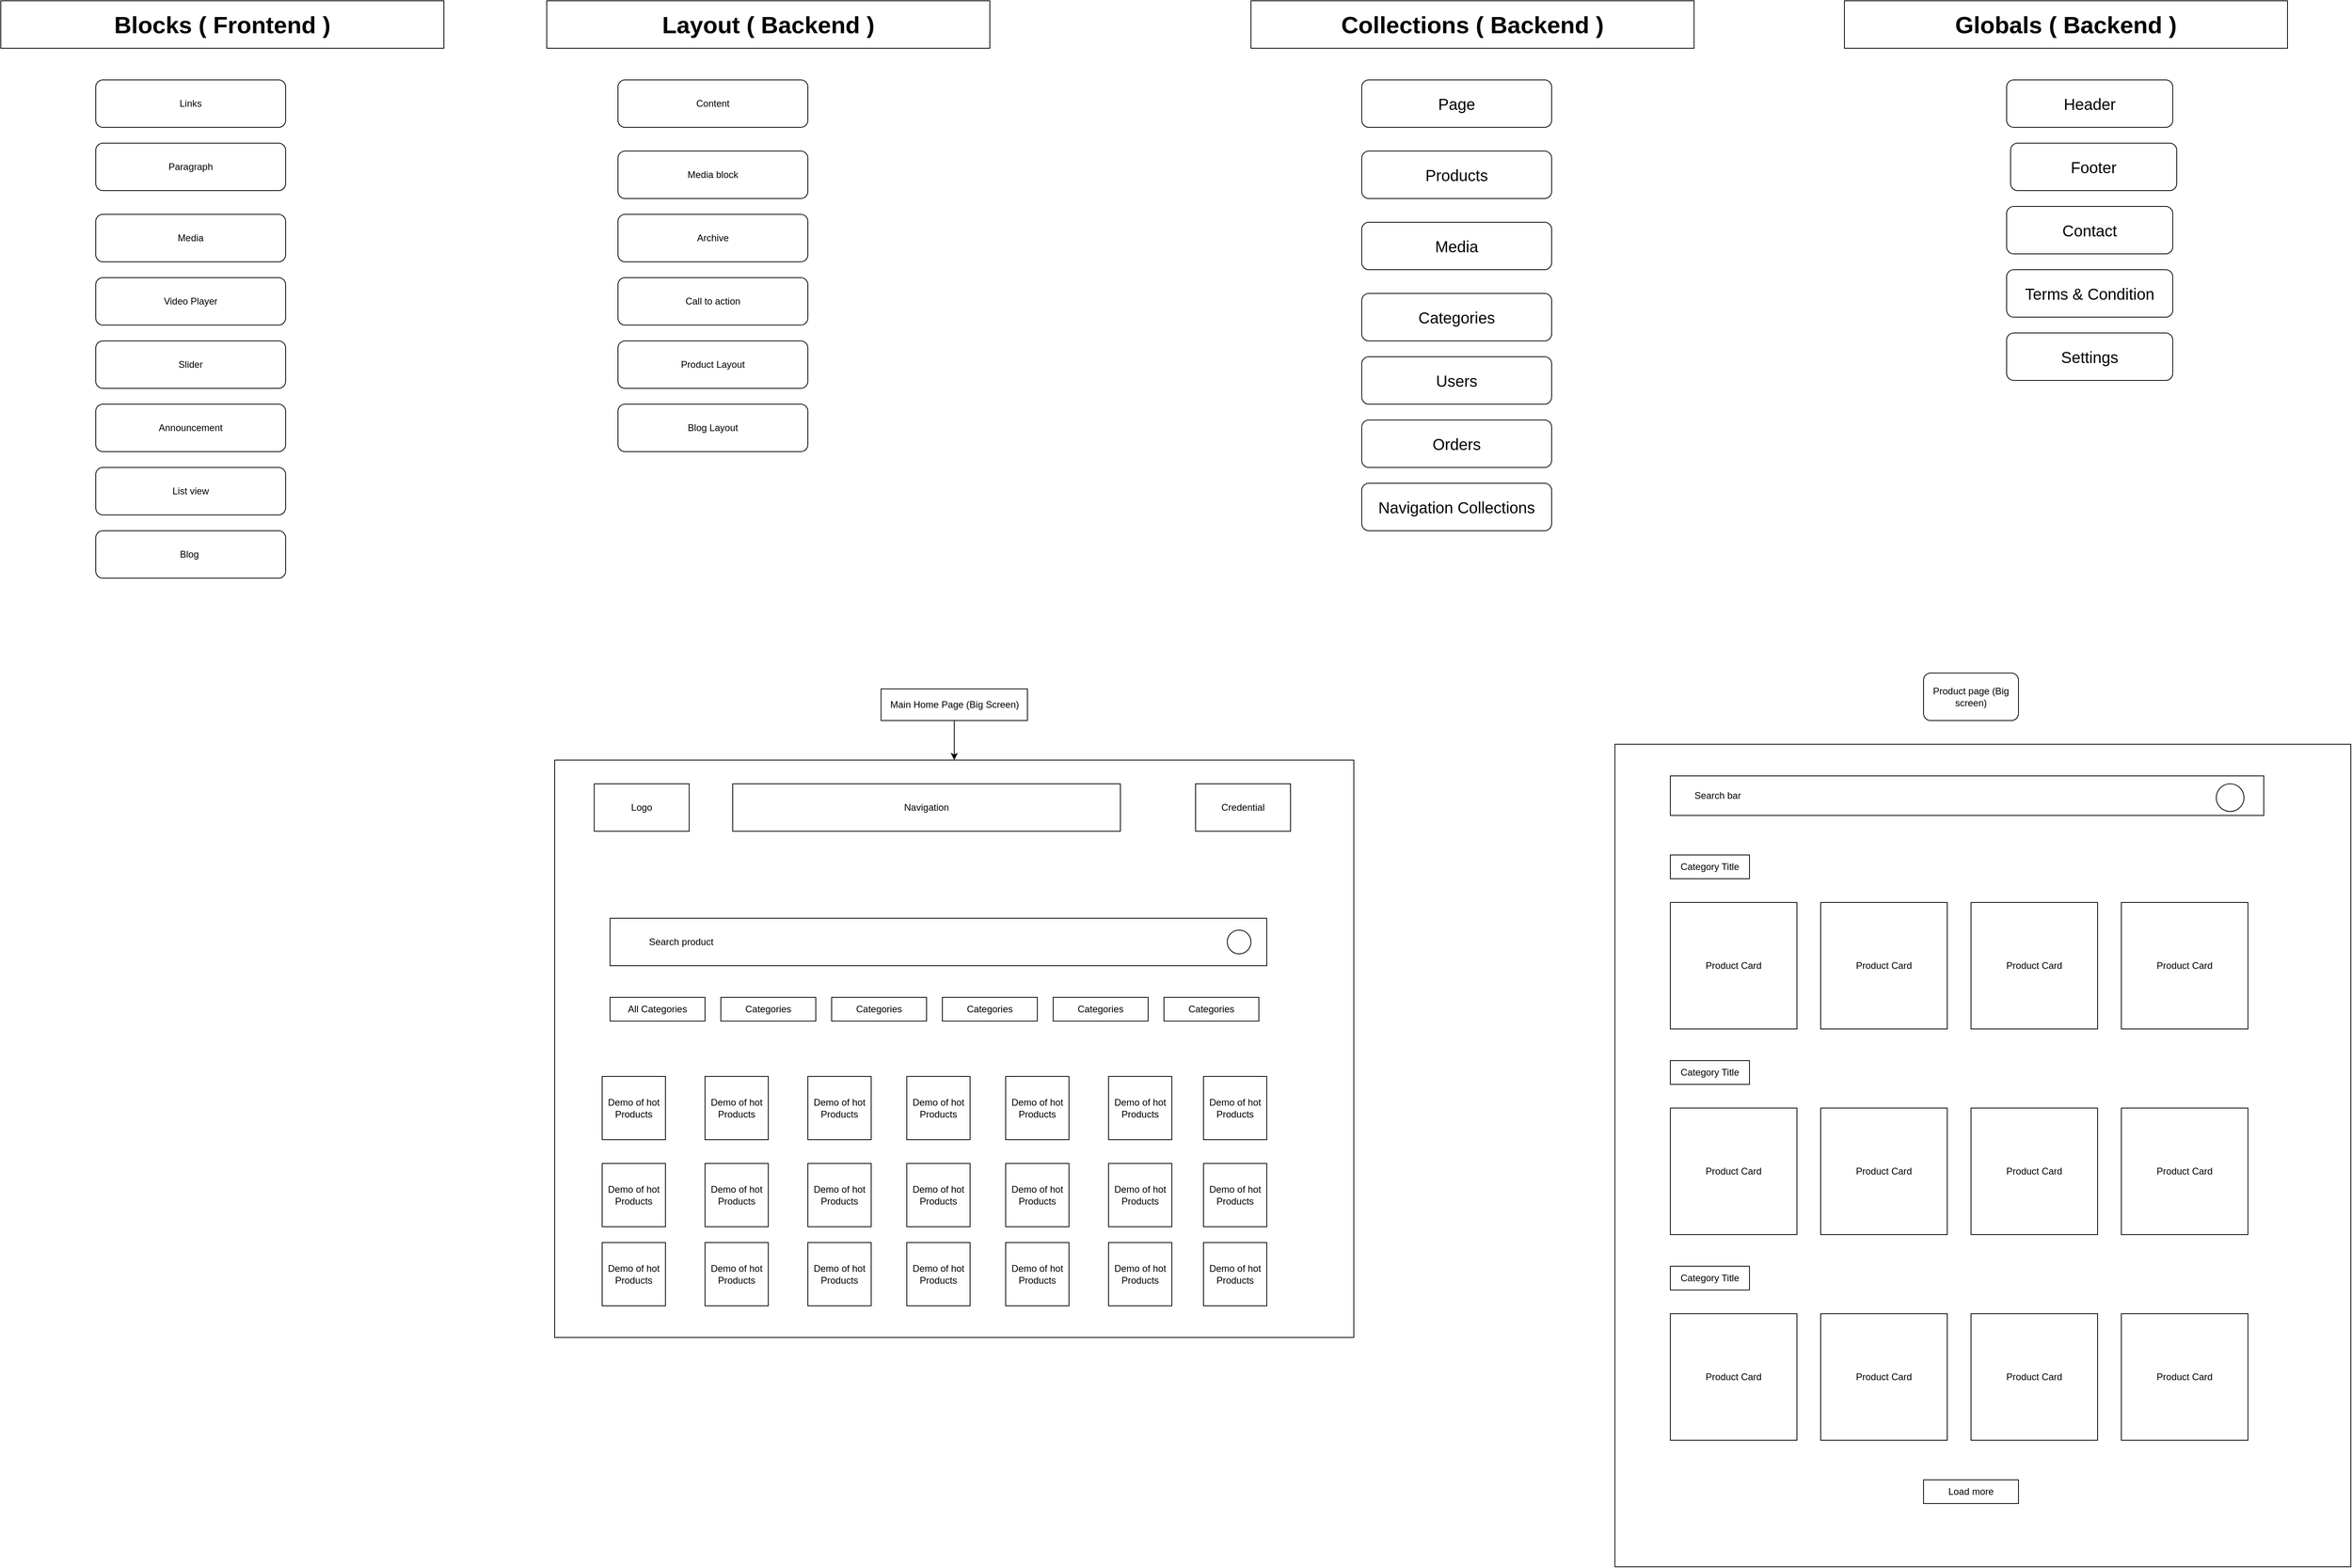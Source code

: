 <mxfile version="24.6.4" type="device">
  <diagram name="Page-1" id="yAi_676M_7uzzy1w7SRT">
    <mxGraphModel dx="4049" dy="801" grid="1" gridSize="10" guides="1" tooltips="1" connect="1" arrows="1" fold="1" page="1" pageScale="1" pageWidth="850" pageHeight="1100" math="0" shadow="0">
      <root>
        <mxCell id="0" />
        <mxCell id="1" parent="0" />
        <mxCell id="gn4Y90NcxJWyfD9i8AOl-1" value="&lt;font style=&quot;font-size: 30px;&quot;&gt;&lt;b&gt;Globals ( Backend )&lt;/b&gt;&lt;/font&gt;" style="rounded=0;whiteSpace=wrap;html=1;" parent="1" vertex="1">
          <mxGeometry x="10" y="20" width="560" height="60" as="geometry" />
        </mxCell>
        <mxCell id="gn4Y90NcxJWyfD9i8AOl-2" value="&lt;font style=&quot;font-size: 20px;&quot;&gt;Header&lt;/font&gt;" style="rounded=1;whiteSpace=wrap;html=1;" parent="1" vertex="1">
          <mxGeometry x="215" y="120" width="210" height="60" as="geometry" />
        </mxCell>
        <mxCell id="gn4Y90NcxJWyfD9i8AOl-3" value="&lt;font style=&quot;font-size: 20px;&quot;&gt;Footer&lt;/font&gt;" style="rounded=1;whiteSpace=wrap;html=1;" parent="1" vertex="1">
          <mxGeometry x="220" y="200" width="210" height="60" as="geometry" />
        </mxCell>
        <mxCell id="gn4Y90NcxJWyfD9i8AOl-4" value="&lt;font style=&quot;font-size: 20px;&quot;&gt;Contact&lt;/font&gt;" style="rounded=1;whiteSpace=wrap;html=1;" parent="1" vertex="1">
          <mxGeometry x="215" y="280" width="210" height="60" as="geometry" />
        </mxCell>
        <mxCell id="gn4Y90NcxJWyfD9i8AOl-5" value="&lt;font style=&quot;font-size: 20px;&quot;&gt;Terms &amp;amp; Condition&lt;/font&gt;" style="rounded=1;whiteSpace=wrap;html=1;" parent="1" vertex="1">
          <mxGeometry x="215" y="360" width="210" height="60" as="geometry" />
        </mxCell>
        <mxCell id="gn4Y90NcxJWyfD9i8AOl-6" value="&lt;font style=&quot;font-size: 20px;&quot;&gt;Settings&lt;/font&gt;" style="rounded=1;whiteSpace=wrap;html=1;" parent="1" vertex="1">
          <mxGeometry x="215" y="440" width="210" height="60" as="geometry" />
        </mxCell>
        <mxCell id="waNOCx46b2gV3BR8R50c-1" value="&lt;font style=&quot;font-size: 30px;&quot;&gt;&lt;b&gt;Collections ( Backend )&lt;/b&gt;&lt;/font&gt;" style="rounded=0;whiteSpace=wrap;html=1;" vertex="1" parent="1">
          <mxGeometry x="-740" y="20" width="560" height="60" as="geometry" />
        </mxCell>
        <mxCell id="waNOCx46b2gV3BR8R50c-3" value="&lt;font style=&quot;font-size: 20px;&quot;&gt;Page&lt;/font&gt;" style="rounded=1;whiteSpace=wrap;html=1;" vertex="1" parent="1">
          <mxGeometry x="-600" y="120" width="240" height="60" as="geometry" />
        </mxCell>
        <mxCell id="waNOCx46b2gV3BR8R50c-4" value="&lt;font style=&quot;font-size: 20px;&quot;&gt;Products&lt;/font&gt;" style="rounded=1;whiteSpace=wrap;html=1;" vertex="1" parent="1">
          <mxGeometry x="-600" y="210" width="240" height="60" as="geometry" />
        </mxCell>
        <mxCell id="waNOCx46b2gV3BR8R50c-5" value="&lt;font style=&quot;font-size: 20px;&quot;&gt;Media&lt;/font&gt;" style="rounded=1;whiteSpace=wrap;html=1;" vertex="1" parent="1">
          <mxGeometry x="-600" y="300" width="240" height="60" as="geometry" />
        </mxCell>
        <mxCell id="waNOCx46b2gV3BR8R50c-6" value="&lt;font style=&quot;font-size: 20px;&quot;&gt;Categories&lt;/font&gt;" style="rounded=1;whiteSpace=wrap;html=1;" vertex="1" parent="1">
          <mxGeometry x="-600" y="390" width="240" height="60" as="geometry" />
        </mxCell>
        <mxCell id="waNOCx46b2gV3BR8R50c-7" value="&lt;font style=&quot;font-size: 20px;&quot;&gt;Users&lt;/font&gt;" style="rounded=1;whiteSpace=wrap;html=1;" vertex="1" parent="1">
          <mxGeometry x="-600" y="470" width="240" height="60" as="geometry" />
        </mxCell>
        <mxCell id="waNOCx46b2gV3BR8R50c-8" value="&lt;font style=&quot;font-size: 20px;&quot;&gt;Navigation Collections&lt;/font&gt;" style="rounded=1;whiteSpace=wrap;html=1;" vertex="1" parent="1">
          <mxGeometry x="-600" y="630" width="240" height="60" as="geometry" />
        </mxCell>
        <mxCell id="waNOCx46b2gV3BR8R50c-11" value="&lt;font style=&quot;font-size: 20px;&quot;&gt;Orders&lt;/font&gt;" style="rounded=1;whiteSpace=wrap;html=1;" vertex="1" parent="1">
          <mxGeometry x="-600" y="550" width="240" height="60" as="geometry" />
        </mxCell>
        <mxCell id="waNOCx46b2gV3BR8R50c-13" value="&lt;span style=&quot;font-size: 30px;&quot;&gt;&lt;b&gt;Layout ( Backend )&lt;/b&gt;&lt;/span&gt;" style="rounded=0;whiteSpace=wrap;html=1;" vertex="1" parent="1">
          <mxGeometry x="-1630" y="20" width="560" height="60" as="geometry" />
        </mxCell>
        <mxCell id="waNOCx46b2gV3BR8R50c-15" value="Content" style="rounded=1;whiteSpace=wrap;html=1;" vertex="1" parent="1">
          <mxGeometry x="-1540" y="120" width="240" height="60" as="geometry" />
        </mxCell>
        <mxCell id="waNOCx46b2gV3BR8R50c-16" value="Media block" style="rounded=1;whiteSpace=wrap;html=1;" vertex="1" parent="1">
          <mxGeometry x="-1540" y="210" width="240" height="60" as="geometry" />
        </mxCell>
        <mxCell id="waNOCx46b2gV3BR8R50c-17" value="Archive" style="rounded=1;whiteSpace=wrap;html=1;" vertex="1" parent="1">
          <mxGeometry x="-1540" y="290" width="240" height="60" as="geometry" />
        </mxCell>
        <mxCell id="waNOCx46b2gV3BR8R50c-18" value="Call to action" style="rounded=1;whiteSpace=wrap;html=1;" vertex="1" parent="1">
          <mxGeometry x="-1540" y="370" width="240" height="60" as="geometry" />
        </mxCell>
        <mxCell id="waNOCx46b2gV3BR8R50c-19" value="Product Layout" style="rounded=1;whiteSpace=wrap;html=1;" vertex="1" parent="1">
          <mxGeometry x="-1540" y="450" width="240" height="60" as="geometry" />
        </mxCell>
        <mxCell id="waNOCx46b2gV3BR8R50c-20" value="&lt;b style=&quot;font-size: 30px;&quot;&gt;Blocks ( F&lt;/b&gt;&lt;span style=&quot;font-size: 30px;&quot;&gt;&lt;b&gt;rontend&amp;nbsp;&lt;/b&gt;&lt;/span&gt;&lt;b style=&quot;font-size: 30px;&quot;&gt;)&lt;/b&gt;" style="rounded=0;whiteSpace=wrap;html=1;" vertex="1" parent="1">
          <mxGeometry x="-2320" y="20" width="560" height="60" as="geometry" />
        </mxCell>
        <mxCell id="waNOCx46b2gV3BR8R50c-21" value="Links" style="rounded=1;whiteSpace=wrap;html=1;" vertex="1" parent="1">
          <mxGeometry x="-2200" y="120" width="240" height="60" as="geometry" />
        </mxCell>
        <mxCell id="waNOCx46b2gV3BR8R50c-22" value="Paragraph" style="rounded=1;whiteSpace=wrap;html=1;" vertex="1" parent="1">
          <mxGeometry x="-2200" y="200" width="240" height="60" as="geometry" />
        </mxCell>
        <mxCell id="waNOCx46b2gV3BR8R50c-23" value="Media" style="rounded=1;whiteSpace=wrap;html=1;" vertex="1" parent="1">
          <mxGeometry x="-2200" y="290" width="240" height="60" as="geometry" />
        </mxCell>
        <mxCell id="waNOCx46b2gV3BR8R50c-24" value="Video Player" style="rounded=1;whiteSpace=wrap;html=1;" vertex="1" parent="1">
          <mxGeometry x="-2200" y="370" width="240" height="60" as="geometry" />
        </mxCell>
        <mxCell id="waNOCx46b2gV3BR8R50c-25" value="Slider" style="rounded=1;whiteSpace=wrap;html=1;" vertex="1" parent="1">
          <mxGeometry x="-2200" y="450" width="240" height="60" as="geometry" />
        </mxCell>
        <mxCell id="waNOCx46b2gV3BR8R50c-26" value="Announcement" style="rounded=1;whiteSpace=wrap;html=1;" vertex="1" parent="1">
          <mxGeometry x="-2200" y="530" width="240" height="60" as="geometry" />
        </mxCell>
        <mxCell id="waNOCx46b2gV3BR8R50c-27" value="List view" style="rounded=1;whiteSpace=wrap;html=1;" vertex="1" parent="1">
          <mxGeometry x="-2200" y="610" width="240" height="60" as="geometry" />
        </mxCell>
        <mxCell id="waNOCx46b2gV3BR8R50c-28" value="Blog&amp;nbsp;" style="rounded=1;whiteSpace=wrap;html=1;" vertex="1" parent="1">
          <mxGeometry x="-2200" y="690" width="240" height="60" as="geometry" />
        </mxCell>
        <mxCell id="waNOCx46b2gV3BR8R50c-29" value="Blog Layout" style="rounded=1;whiteSpace=wrap;html=1;" vertex="1" parent="1">
          <mxGeometry x="-1540" y="530" width="240" height="60" as="geometry" />
        </mxCell>
        <mxCell id="waNOCx46b2gV3BR8R50c-30" value="" style="rounded=0;whiteSpace=wrap;html=1;" vertex="1" parent="1">
          <mxGeometry x="-1620" y="980" width="1010" height="730" as="geometry" />
        </mxCell>
        <mxCell id="waNOCx46b2gV3BR8R50c-31" value="Logo" style="rounded=0;whiteSpace=wrap;html=1;" vertex="1" parent="1">
          <mxGeometry x="-1570" y="1010" width="120" height="60" as="geometry" />
        </mxCell>
        <mxCell id="waNOCx46b2gV3BR8R50c-32" value="Navigation" style="rounded=0;whiteSpace=wrap;html=1;" vertex="1" parent="1">
          <mxGeometry x="-1395" y="1010" width="490" height="60" as="geometry" />
        </mxCell>
        <mxCell id="waNOCx46b2gV3BR8R50c-33" value="Credential" style="rounded=0;whiteSpace=wrap;html=1;" vertex="1" parent="1">
          <mxGeometry x="-810" y="1010" width="120" height="60" as="geometry" />
        </mxCell>
        <mxCell id="waNOCx46b2gV3BR8R50c-48" value="" style="rounded=0;whiteSpace=wrap;html=1;" vertex="1" parent="1">
          <mxGeometry x="-1550" y="1180" width="830" height="60" as="geometry" />
        </mxCell>
        <mxCell id="waNOCx46b2gV3BR8R50c-49" value="All Categories" style="rounded=0;whiteSpace=wrap;html=1;" vertex="1" parent="1">
          <mxGeometry x="-1550" y="1280" width="120" height="30" as="geometry" />
        </mxCell>
        <mxCell id="waNOCx46b2gV3BR8R50c-50" value="Categories" style="rounded=0;whiteSpace=wrap;html=1;" vertex="1" parent="1">
          <mxGeometry x="-1410" y="1280" width="120" height="30" as="geometry" />
        </mxCell>
        <mxCell id="waNOCx46b2gV3BR8R50c-53" value="Categories" style="rounded=0;whiteSpace=wrap;html=1;" vertex="1" parent="1">
          <mxGeometry x="-1270" y="1280" width="120" height="30" as="geometry" />
        </mxCell>
        <mxCell id="waNOCx46b2gV3BR8R50c-55" value="Categories" style="rounded=0;whiteSpace=wrap;html=1;" vertex="1" parent="1">
          <mxGeometry x="-1130" y="1280" width="120" height="30" as="geometry" />
        </mxCell>
        <mxCell id="waNOCx46b2gV3BR8R50c-56" value="Categories" style="rounded=0;whiteSpace=wrap;html=1;" vertex="1" parent="1">
          <mxGeometry x="-990" y="1280" width="120" height="30" as="geometry" />
        </mxCell>
        <mxCell id="waNOCx46b2gV3BR8R50c-57" value="Categories" style="rounded=0;whiteSpace=wrap;html=1;" vertex="1" parent="1">
          <mxGeometry x="-850" y="1280" width="120" height="30" as="geometry" />
        </mxCell>
        <mxCell id="waNOCx46b2gV3BR8R50c-58" value="Search product" style="text;html=1;align=center;verticalAlign=middle;whiteSpace=wrap;rounded=0;" vertex="1" parent="1">
          <mxGeometry x="-1530" y="1195" width="140" height="30" as="geometry" />
        </mxCell>
        <mxCell id="waNOCx46b2gV3BR8R50c-59" value="" style="ellipse;whiteSpace=wrap;html=1;aspect=fixed;" vertex="1" parent="1">
          <mxGeometry x="-770" y="1195" width="30" height="30" as="geometry" />
        </mxCell>
        <mxCell id="waNOCx46b2gV3BR8R50c-63" value="Demo of hot Products&lt;span style=&quot;color: rgba(0, 0, 0, 0); font-family: monospace; font-size: 0px; text-align: start; text-wrap: nowrap;&quot;&gt;%3CmxGraphModel%3E%3Croot%3E%3CmxCell%20id%3D%220%22%2F%3E%3CmxCell%20id%3D%221%22%20parent%3D%220%22%2F%3E%3CmxCell%20id%3D%222%22%20value%3D%22Categories%22%20style%3D%22rounded%3D0%3BwhiteSpace%3Dwrap%3Bhtml%3D1%3B%22%20vertex%3D%221%22%20parent%3D%221%22%3E%3CmxGeometry%20x%3D%22-990%22%20y%3D%221280%22%20width%3D%22120%22%20height%3D%2230%22%20as%3D%22geometry%22%2F%3E%3C%2FmxCell%3E%3C%2Froot%3E%3C%2FmxGraphModel%3E&lt;/span&gt;" style="whiteSpace=wrap;html=1;aspect=fixed;" vertex="1" parent="1">
          <mxGeometry x="-1560" y="1380" width="80" height="80" as="geometry" />
        </mxCell>
        <mxCell id="waNOCx46b2gV3BR8R50c-65" value="Demo of hot Products&lt;span style=&quot;color: rgba(0, 0, 0, 0); font-family: monospace; font-size: 0px; text-align: start; text-wrap: nowrap;&quot;&gt;%3CmxGraphModel%3E%3Croot%3E%3CmxCell%20id%3D%220%22%2F%3E%3CmxCell%20id%3D%221%22%20parent%3D%220%22%2F%3E%3CmxCell%20id%3D%222%22%20value%3D%22Categories%22%20style%3D%22rounded%3D0%3BwhiteSpace%3Dwrap%3Bhtml%3D1%3B%22%20vertex%3D%221%22%20parent%3D%221%22%3E%3CmxGeometry%20x%3D%22-990%22%20y%3D%221280%22%20width%3D%22120%22%20height%3D%2230%22%20as%3D%22geometry%22%2F%3E%3C%2FmxCell%3E%3C%2Froot%3E%3C%2FmxGraphModel%3E&lt;/span&gt;" style="whiteSpace=wrap;html=1;aspect=fixed;" vertex="1" parent="1">
          <mxGeometry x="-1430" y="1380" width="80" height="80" as="geometry" />
        </mxCell>
        <mxCell id="waNOCx46b2gV3BR8R50c-67" value="Demo of hot Products&lt;span style=&quot;color: rgba(0, 0, 0, 0); font-family: monospace; font-size: 0px; text-align: start; text-wrap: nowrap;&quot;&gt;%3CmxGraphModel%3E%3Croot%3E%3CmxCell%20id%3D%220%22%2F%3E%3CmxCell%20id%3D%221%22%20parent%3D%220%22%2F%3E%3CmxCell%20id%3D%222%22%20value%3D%22Categories%22%20style%3D%22rounded%3D0%3BwhiteSpace%3Dwrap%3Bhtml%3D1%3B%22%20vertex%3D%221%22%20parent%3D%221%22%3E%3CmxGeometry%20x%3D%22-990%22%20y%3D%221280%22%20width%3D%22120%22%20height%3D%2230%22%20as%3D%22geometry%22%2F%3E%3C%2FmxCell%3E%3C%2Froot%3E%3C%2FmxGraphModel%3E&lt;/span&gt;" style="whiteSpace=wrap;html=1;aspect=fixed;" vertex="1" parent="1">
          <mxGeometry x="-1300" y="1380" width="80" height="80" as="geometry" />
        </mxCell>
        <mxCell id="waNOCx46b2gV3BR8R50c-68" value="Demo of hot Products&lt;span style=&quot;color: rgba(0, 0, 0, 0); font-family: monospace; font-size: 0px; text-align: start; text-wrap: nowrap;&quot;&gt;%3CmxGraphModel%3E%3Croot%3E%3CmxCell%20id%3D%220%22%2F%3E%3CmxCell%20id%3D%221%22%20parent%3D%220%22%2F%3E%3CmxCell%20id%3D%222%22%20value%3D%22Categories%22%20style%3D%22rounded%3D0%3BwhiteSpace%3Dwrap%3Bhtml%3D1%3B%22%20vertex%3D%221%22%20parent%3D%221%22%3E%3CmxGeometry%20x%3D%22-990%22%20y%3D%221280%22%20width%3D%22120%22%20height%3D%2230%22%20as%3D%22geometry%22%2F%3E%3C%2FmxCell%3E%3C%2Froot%3E%3C%2FmxGraphModel%3E&lt;/span&gt;" style="whiteSpace=wrap;html=1;aspect=fixed;" vertex="1" parent="1">
          <mxGeometry x="-1050" y="1380" width="80" height="80" as="geometry" />
        </mxCell>
        <mxCell id="waNOCx46b2gV3BR8R50c-69" value="Demo of hot Products&lt;span style=&quot;color: rgba(0, 0, 0, 0); font-family: monospace; font-size: 0px; text-align: start; text-wrap: nowrap;&quot;&gt;%3CmxGraphModel%3E%3Croot%3E%3CmxCell%20id%3D%220%22%2F%3E%3CmxCell%20id%3D%221%22%20parent%3D%220%22%2F%3E%3CmxCell%20id%3D%222%22%20value%3D%22Categories%22%20style%3D%22rounded%3D0%3BwhiteSpace%3Dwrap%3Bhtml%3D1%3B%22%20vertex%3D%221%22%20parent%3D%221%22%3E%3CmxGeometry%20x%3D%22-990%22%20y%3D%221280%22%20width%3D%22120%22%20height%3D%2230%22%20as%3D%22geometry%22%2F%3E%3C%2FmxCell%3E%3C%2Froot%3E%3C%2FmxGraphModel%3E&lt;/span&gt;" style="whiteSpace=wrap;html=1;aspect=fixed;" vertex="1" parent="1">
          <mxGeometry x="-1175" y="1380" width="80" height="80" as="geometry" />
        </mxCell>
        <mxCell id="waNOCx46b2gV3BR8R50c-70" value="Demo of hot Products&lt;span style=&quot;color: rgba(0, 0, 0, 0); font-family: monospace; font-size: 0px; text-align: start; text-wrap: nowrap;&quot;&gt;%3CmxGraphModel%3E%3Croot%3E%3CmxCell%20id%3D%220%22%2F%3E%3CmxCell%20id%3D%221%22%20parent%3D%220%22%2F%3E%3CmxCell%20id%3D%222%22%20value%3D%22Categories%22%20style%3D%22rounded%3D0%3BwhiteSpace%3Dwrap%3Bhtml%3D1%3B%22%20vertex%3D%221%22%20parent%3D%221%22%3E%3CmxGeometry%20x%3D%22-990%22%20y%3D%221280%22%20width%3D%22120%22%20height%3D%2230%22%20as%3D%22geometry%22%2F%3E%3C%2FmxCell%3E%3C%2Froot%3E%3C%2FmxGraphModel%3E&lt;/span&gt;" style="whiteSpace=wrap;html=1;aspect=fixed;" vertex="1" parent="1">
          <mxGeometry x="-920" y="1380" width="80" height="80" as="geometry" />
        </mxCell>
        <mxCell id="waNOCx46b2gV3BR8R50c-71" value="Demo of hot Products&lt;span style=&quot;color: rgba(0, 0, 0, 0); font-family: monospace; font-size: 0px; text-align: start; text-wrap: nowrap;&quot;&gt;%3CmxGraphModel%3E%3Croot%3E%3CmxCell%20id%3D%220%22%2F%3E%3CmxCell%20id%3D%221%22%20parent%3D%220%22%2F%3E%3CmxCell%20id%3D%222%22%20value%3D%22Categories%22%20style%3D%22rounded%3D0%3BwhiteSpace%3Dwrap%3Bhtml%3D1%3B%22%20vertex%3D%221%22%20parent%3D%221%22%3E%3CmxGeometry%20x%3D%22-990%22%20y%3D%221280%22%20width%3D%22120%22%20height%3D%2230%22%20as%3D%22geometry%22%2F%3E%3C%2FmxCell%3E%3C%2Froot%3E%3C%2FmxGraphModel%3E&lt;/span&gt;" style="whiteSpace=wrap;html=1;aspect=fixed;" vertex="1" parent="1">
          <mxGeometry x="-800" y="1380" width="80" height="80" as="geometry" />
        </mxCell>
        <mxCell id="waNOCx46b2gV3BR8R50c-73" value="Demo of hot Products&lt;span style=&quot;color: rgba(0, 0, 0, 0); font-family: monospace; font-size: 0px; text-align: start; text-wrap: nowrap;&quot;&gt;%3CmxGraphModel%3E%3Croot%3E%3CmxCell%20id%3D%220%22%2F%3E%3CmxCell%20id%3D%221%22%20parent%3D%220%22%2F%3E%3CmxCell%20id%3D%222%22%20value%3D%22Categories%22%20style%3D%22rounded%3D0%3BwhiteSpace%3Dwrap%3Bhtml%3D1%3B%22%20vertex%3D%221%22%20parent%3D%221%22%3E%3CmxGeometry%20x%3D%22-990%22%20y%3D%221280%22%20width%3D%22120%22%20height%3D%2230%22%20as%3D%22geometry%22%2F%3E%3C%2FmxCell%3E%3C%2Froot%3E%3C%2FmxGraphModel%3E&lt;/span&gt;" style="whiteSpace=wrap;html=1;aspect=fixed;" vertex="1" parent="1">
          <mxGeometry x="-1560" y="1490" width="80" height="80" as="geometry" />
        </mxCell>
        <mxCell id="waNOCx46b2gV3BR8R50c-74" value="Demo of hot Products&lt;span style=&quot;color: rgba(0, 0, 0, 0); font-family: monospace; font-size: 0px; text-align: start; text-wrap: nowrap;&quot;&gt;%3CmxGraphModel%3E%3Croot%3E%3CmxCell%20id%3D%220%22%2F%3E%3CmxCell%20id%3D%221%22%20parent%3D%220%22%2F%3E%3CmxCell%20id%3D%222%22%20value%3D%22Categories%22%20style%3D%22rounded%3D0%3BwhiteSpace%3Dwrap%3Bhtml%3D1%3B%22%20vertex%3D%221%22%20parent%3D%221%22%3E%3CmxGeometry%20x%3D%22-990%22%20y%3D%221280%22%20width%3D%22120%22%20height%3D%2230%22%20as%3D%22geometry%22%2F%3E%3C%2FmxCell%3E%3C%2Froot%3E%3C%2FmxGraphModel%3E&lt;/span&gt;" style="whiteSpace=wrap;html=1;aspect=fixed;" vertex="1" parent="1">
          <mxGeometry x="-1430" y="1490" width="80" height="80" as="geometry" />
        </mxCell>
        <mxCell id="waNOCx46b2gV3BR8R50c-75" value="Demo of hot Products&lt;span style=&quot;color: rgba(0, 0, 0, 0); font-family: monospace; font-size: 0px; text-align: start; text-wrap: nowrap;&quot;&gt;%3CmxGraphModel%3E%3Croot%3E%3CmxCell%20id%3D%220%22%2F%3E%3CmxCell%20id%3D%221%22%20parent%3D%220%22%2F%3E%3CmxCell%20id%3D%222%22%20value%3D%22Categories%22%20style%3D%22rounded%3D0%3BwhiteSpace%3Dwrap%3Bhtml%3D1%3B%22%20vertex%3D%221%22%20parent%3D%221%22%3E%3CmxGeometry%20x%3D%22-990%22%20y%3D%221280%22%20width%3D%22120%22%20height%3D%2230%22%20as%3D%22geometry%22%2F%3E%3C%2FmxCell%3E%3C%2Froot%3E%3C%2FmxGraphModel%3E&lt;/span&gt;" style="whiteSpace=wrap;html=1;aspect=fixed;" vertex="1" parent="1">
          <mxGeometry x="-1300" y="1490" width="80" height="80" as="geometry" />
        </mxCell>
        <mxCell id="waNOCx46b2gV3BR8R50c-76" value="Demo of hot Products&lt;span style=&quot;color: rgba(0, 0, 0, 0); font-family: monospace; font-size: 0px; text-align: start; text-wrap: nowrap;&quot;&gt;%3CmxGraphModel%3E%3Croot%3E%3CmxCell%20id%3D%220%22%2F%3E%3CmxCell%20id%3D%221%22%20parent%3D%220%22%2F%3E%3CmxCell%20id%3D%222%22%20value%3D%22Categories%22%20style%3D%22rounded%3D0%3BwhiteSpace%3Dwrap%3Bhtml%3D1%3B%22%20vertex%3D%221%22%20parent%3D%221%22%3E%3CmxGeometry%20x%3D%22-990%22%20y%3D%221280%22%20width%3D%22120%22%20height%3D%2230%22%20as%3D%22geometry%22%2F%3E%3C%2FmxCell%3E%3C%2Froot%3E%3C%2FmxGraphModel%3E&lt;/span&gt;" style="whiteSpace=wrap;html=1;aspect=fixed;" vertex="1" parent="1">
          <mxGeometry x="-1050" y="1490" width="80" height="80" as="geometry" />
        </mxCell>
        <mxCell id="waNOCx46b2gV3BR8R50c-77" value="Demo of hot Products&lt;span style=&quot;color: rgba(0, 0, 0, 0); font-family: monospace; font-size: 0px; text-align: start; text-wrap: nowrap;&quot;&gt;%3CmxGraphModel%3E%3Croot%3E%3CmxCell%20id%3D%220%22%2F%3E%3CmxCell%20id%3D%221%22%20parent%3D%220%22%2F%3E%3CmxCell%20id%3D%222%22%20value%3D%22Categories%22%20style%3D%22rounded%3D0%3BwhiteSpace%3Dwrap%3Bhtml%3D1%3B%22%20vertex%3D%221%22%20parent%3D%221%22%3E%3CmxGeometry%20x%3D%22-990%22%20y%3D%221280%22%20width%3D%22120%22%20height%3D%2230%22%20as%3D%22geometry%22%2F%3E%3C%2FmxCell%3E%3C%2Froot%3E%3C%2FmxGraphModel%3E&lt;/span&gt;" style="whiteSpace=wrap;html=1;aspect=fixed;" vertex="1" parent="1">
          <mxGeometry x="-1175" y="1490" width="80" height="80" as="geometry" />
        </mxCell>
        <mxCell id="waNOCx46b2gV3BR8R50c-78" value="Demo of hot Products&lt;span style=&quot;color: rgba(0, 0, 0, 0); font-family: monospace; font-size: 0px; text-align: start; text-wrap: nowrap;&quot;&gt;%3CmxGraphModel%3E%3Croot%3E%3CmxCell%20id%3D%220%22%2F%3E%3CmxCell%20id%3D%221%22%20parent%3D%220%22%2F%3E%3CmxCell%20id%3D%222%22%20value%3D%22Categories%22%20style%3D%22rounded%3D0%3BwhiteSpace%3Dwrap%3Bhtml%3D1%3B%22%20vertex%3D%221%22%20parent%3D%221%22%3E%3CmxGeometry%20x%3D%22-990%22%20y%3D%221280%22%20width%3D%22120%22%20height%3D%2230%22%20as%3D%22geometry%22%2F%3E%3C%2FmxCell%3E%3C%2Froot%3E%3C%2FmxGraphModel%3E&lt;/span&gt;" style="whiteSpace=wrap;html=1;aspect=fixed;" vertex="1" parent="1">
          <mxGeometry x="-920" y="1490" width="80" height="80" as="geometry" />
        </mxCell>
        <mxCell id="waNOCx46b2gV3BR8R50c-79" value="Demo of hot Products&lt;span style=&quot;color: rgba(0, 0, 0, 0); font-family: monospace; font-size: 0px; text-align: start; text-wrap: nowrap;&quot;&gt;%3CmxGraphModel%3E%3Croot%3E%3CmxCell%20id%3D%220%22%2F%3E%3CmxCell%20id%3D%221%22%20parent%3D%220%22%2F%3E%3CmxCell%20id%3D%222%22%20value%3D%22Categories%22%20style%3D%22rounded%3D0%3BwhiteSpace%3Dwrap%3Bhtml%3D1%3B%22%20vertex%3D%221%22%20parent%3D%221%22%3E%3CmxGeometry%20x%3D%22-990%22%20y%3D%221280%22%20width%3D%22120%22%20height%3D%2230%22%20as%3D%22geometry%22%2F%3E%3C%2FmxCell%3E%3C%2Froot%3E%3C%2FmxGraphModel%3E&lt;/span&gt;" style="whiteSpace=wrap;html=1;aspect=fixed;" vertex="1" parent="1">
          <mxGeometry x="-800" y="1490" width="80" height="80" as="geometry" />
        </mxCell>
        <mxCell id="waNOCx46b2gV3BR8R50c-80" value="Demo of hot Products&lt;span style=&quot;color: rgba(0, 0, 0, 0); font-family: monospace; font-size: 0px; text-align: start; text-wrap: nowrap;&quot;&gt;%3CmxGraphModel%3E%3Croot%3E%3CmxCell%20id%3D%220%22%2F%3E%3CmxCell%20id%3D%221%22%20parent%3D%220%22%2F%3E%3CmxCell%20id%3D%222%22%20value%3D%22Categories%22%20style%3D%22rounded%3D0%3BwhiteSpace%3Dwrap%3Bhtml%3D1%3B%22%20vertex%3D%221%22%20parent%3D%221%22%3E%3CmxGeometry%20x%3D%22-990%22%20y%3D%221280%22%20width%3D%22120%22%20height%3D%2230%22%20as%3D%22geometry%22%2F%3E%3C%2FmxCell%3E%3C%2Froot%3E%3C%2FmxGraphModel%3E&lt;/span&gt;" style="whiteSpace=wrap;html=1;aspect=fixed;" vertex="1" parent="1">
          <mxGeometry x="-1560" y="1590" width="80" height="80" as="geometry" />
        </mxCell>
        <mxCell id="waNOCx46b2gV3BR8R50c-81" value="Demo of hot Products&lt;span style=&quot;color: rgba(0, 0, 0, 0); font-family: monospace; font-size: 0px; text-align: start; text-wrap: nowrap;&quot;&gt;%3CmxGraphModel%3E%3Croot%3E%3CmxCell%20id%3D%220%22%2F%3E%3CmxCell%20id%3D%221%22%20parent%3D%220%22%2F%3E%3CmxCell%20id%3D%222%22%20value%3D%22Categories%22%20style%3D%22rounded%3D0%3BwhiteSpace%3Dwrap%3Bhtml%3D1%3B%22%20vertex%3D%221%22%20parent%3D%221%22%3E%3CmxGeometry%20x%3D%22-990%22%20y%3D%221280%22%20width%3D%22120%22%20height%3D%2230%22%20as%3D%22geometry%22%2F%3E%3C%2FmxCell%3E%3C%2Froot%3E%3C%2FmxGraphModel%3E&lt;/span&gt;" style="whiteSpace=wrap;html=1;aspect=fixed;" vertex="1" parent="1">
          <mxGeometry x="-1430" y="1590" width="80" height="80" as="geometry" />
        </mxCell>
        <mxCell id="waNOCx46b2gV3BR8R50c-82" value="Demo of hot Products&lt;span style=&quot;color: rgba(0, 0, 0, 0); font-family: monospace; font-size: 0px; text-align: start; text-wrap: nowrap;&quot;&gt;%3CmxGraphModel%3E%3Croot%3E%3CmxCell%20id%3D%220%22%2F%3E%3CmxCell%20id%3D%221%22%20parent%3D%220%22%2F%3E%3CmxCell%20id%3D%222%22%20value%3D%22Categories%22%20style%3D%22rounded%3D0%3BwhiteSpace%3Dwrap%3Bhtml%3D1%3B%22%20vertex%3D%221%22%20parent%3D%221%22%3E%3CmxGeometry%20x%3D%22-990%22%20y%3D%221280%22%20width%3D%22120%22%20height%3D%2230%22%20as%3D%22geometry%22%2F%3E%3C%2FmxCell%3E%3C%2Froot%3E%3C%2FmxGraphModel%3E&lt;/span&gt;" style="whiteSpace=wrap;html=1;aspect=fixed;" vertex="1" parent="1">
          <mxGeometry x="-1300" y="1590" width="80" height="80" as="geometry" />
        </mxCell>
        <mxCell id="waNOCx46b2gV3BR8R50c-83" value="Demo of hot Products&lt;span style=&quot;color: rgba(0, 0, 0, 0); font-family: monospace; font-size: 0px; text-align: start; text-wrap: nowrap;&quot;&gt;%3CmxGraphModel%3E%3Croot%3E%3CmxCell%20id%3D%220%22%2F%3E%3CmxCell%20id%3D%221%22%20parent%3D%220%22%2F%3E%3CmxCell%20id%3D%222%22%20value%3D%22Categories%22%20style%3D%22rounded%3D0%3BwhiteSpace%3Dwrap%3Bhtml%3D1%3B%22%20vertex%3D%221%22%20parent%3D%221%22%3E%3CmxGeometry%20x%3D%22-990%22%20y%3D%221280%22%20width%3D%22120%22%20height%3D%2230%22%20as%3D%22geometry%22%2F%3E%3C%2FmxCell%3E%3C%2Froot%3E%3C%2FmxGraphModel%3E&lt;/span&gt;" style="whiteSpace=wrap;html=1;aspect=fixed;" vertex="1" parent="1">
          <mxGeometry x="-1050" y="1590" width="80" height="80" as="geometry" />
        </mxCell>
        <mxCell id="waNOCx46b2gV3BR8R50c-84" value="Demo of hot Products&lt;span style=&quot;color: rgba(0, 0, 0, 0); font-family: monospace; font-size: 0px; text-align: start; text-wrap: nowrap;&quot;&gt;%3CmxGraphModel%3E%3Croot%3E%3CmxCell%20id%3D%220%22%2F%3E%3CmxCell%20id%3D%221%22%20parent%3D%220%22%2F%3E%3CmxCell%20id%3D%222%22%20value%3D%22Categories%22%20style%3D%22rounded%3D0%3BwhiteSpace%3Dwrap%3Bhtml%3D1%3B%22%20vertex%3D%221%22%20parent%3D%221%22%3E%3CmxGeometry%20x%3D%22-990%22%20y%3D%221280%22%20width%3D%22120%22%20height%3D%2230%22%20as%3D%22geometry%22%2F%3E%3C%2FmxCell%3E%3C%2Froot%3E%3C%2FmxGraphModel%3E&lt;/span&gt;" style="whiteSpace=wrap;html=1;aspect=fixed;" vertex="1" parent="1">
          <mxGeometry x="-1175" y="1590" width="80" height="80" as="geometry" />
        </mxCell>
        <mxCell id="waNOCx46b2gV3BR8R50c-85" value="Demo of hot Products&lt;span style=&quot;color: rgba(0, 0, 0, 0); font-family: monospace; font-size: 0px; text-align: start; text-wrap: nowrap;&quot;&gt;%3CmxGraphModel%3E%3Croot%3E%3CmxCell%20id%3D%220%22%2F%3E%3CmxCell%20id%3D%221%22%20parent%3D%220%22%2F%3E%3CmxCell%20id%3D%222%22%20value%3D%22Categories%22%20style%3D%22rounded%3D0%3BwhiteSpace%3Dwrap%3Bhtml%3D1%3B%22%20vertex%3D%221%22%20parent%3D%221%22%3E%3CmxGeometry%20x%3D%22-990%22%20y%3D%221280%22%20width%3D%22120%22%20height%3D%2230%22%20as%3D%22geometry%22%2F%3E%3C%2FmxCell%3E%3C%2Froot%3E%3C%2FmxGraphModel%3E&lt;/span&gt;" style="whiteSpace=wrap;html=1;aspect=fixed;" vertex="1" parent="1">
          <mxGeometry x="-920" y="1590" width="80" height="80" as="geometry" />
        </mxCell>
        <mxCell id="waNOCx46b2gV3BR8R50c-86" value="Demo of hot Products&lt;span style=&quot;color: rgba(0, 0, 0, 0); font-family: monospace; font-size: 0px; text-align: start; text-wrap: nowrap;&quot;&gt;%3CmxGraphModel%3E%3Croot%3E%3CmxCell%20id%3D%220%22%2F%3E%3CmxCell%20id%3D%221%22%20parent%3D%220%22%2F%3E%3CmxCell%20id%3D%222%22%20value%3D%22Categories%22%20style%3D%22rounded%3D0%3BwhiteSpace%3Dwrap%3Bhtml%3D1%3B%22%20vertex%3D%221%22%20parent%3D%221%22%3E%3CmxGeometry%20x%3D%22-990%22%20y%3D%221280%22%20width%3D%22120%22%20height%3D%2230%22%20as%3D%22geometry%22%2F%3E%3C%2FmxCell%3E%3C%2Froot%3E%3C%2FmxGraphModel%3E&lt;/span&gt;" style="whiteSpace=wrap;html=1;aspect=fixed;" vertex="1" parent="1">
          <mxGeometry x="-800" y="1590" width="80" height="80" as="geometry" />
        </mxCell>
        <mxCell id="waNOCx46b2gV3BR8R50c-89" style="edgeStyle=orthogonalEdgeStyle;rounded=0;orthogonalLoop=1;jettySize=auto;html=1;exitX=0.5;exitY=1;exitDx=0;exitDy=0;" edge="1" parent="1" source="waNOCx46b2gV3BR8R50c-87" target="waNOCx46b2gV3BR8R50c-30">
          <mxGeometry relative="1" as="geometry" />
        </mxCell>
        <mxCell id="waNOCx46b2gV3BR8R50c-87" value="Main Home Page (Big Screen)" style="rounded=0;whiteSpace=wrap;html=1;" vertex="1" parent="1">
          <mxGeometry x="-1207.5" y="890" width="185" height="40" as="geometry" />
        </mxCell>
        <mxCell id="waNOCx46b2gV3BR8R50c-90" value="" style="rounded=0;whiteSpace=wrap;html=1;" vertex="1" parent="1">
          <mxGeometry x="-280" y="960" width="930" height="1040" as="geometry" />
        </mxCell>
        <mxCell id="waNOCx46b2gV3BR8R50c-91" value="Product page (Big screen)" style="rounded=1;whiteSpace=wrap;html=1;" vertex="1" parent="1">
          <mxGeometry x="110" y="870" width="120" height="60" as="geometry" />
        </mxCell>
        <mxCell id="waNOCx46b2gV3BR8R50c-92" value="" style="rounded=0;whiteSpace=wrap;html=1;" vertex="1" parent="1">
          <mxGeometry x="-210" y="1000" width="750" height="50" as="geometry" />
        </mxCell>
        <mxCell id="waNOCx46b2gV3BR8R50c-93" value="Search bar" style="text;html=1;align=center;verticalAlign=middle;whiteSpace=wrap;rounded=0;" vertex="1" parent="1">
          <mxGeometry x="-200" y="1010" width="100" height="30" as="geometry" />
        </mxCell>
        <mxCell id="waNOCx46b2gV3BR8R50c-94" value="" style="ellipse;whiteSpace=wrap;html=1;aspect=fixed;" vertex="1" parent="1">
          <mxGeometry x="480" y="1010" width="35" height="35" as="geometry" />
        </mxCell>
        <mxCell id="waNOCx46b2gV3BR8R50c-95" value="Product Card" style="whiteSpace=wrap;html=1;aspect=fixed;" vertex="1" parent="1">
          <mxGeometry x="-210" y="1160" width="160" height="160" as="geometry" />
        </mxCell>
        <mxCell id="waNOCx46b2gV3BR8R50c-96" value="Category Title" style="rounded=0;whiteSpace=wrap;html=1;" vertex="1" parent="1">
          <mxGeometry x="-210" y="1100" width="100" height="30" as="geometry" />
        </mxCell>
        <mxCell id="waNOCx46b2gV3BR8R50c-97" value="Product Card" style="whiteSpace=wrap;html=1;aspect=fixed;" vertex="1" parent="1">
          <mxGeometry x="-20" y="1160" width="160" height="160" as="geometry" />
        </mxCell>
        <mxCell id="waNOCx46b2gV3BR8R50c-98" value="Product Card" style="whiteSpace=wrap;html=1;aspect=fixed;" vertex="1" parent="1">
          <mxGeometry x="360" y="1160" width="160" height="160" as="geometry" />
        </mxCell>
        <mxCell id="waNOCx46b2gV3BR8R50c-99" value="Product Card" style="whiteSpace=wrap;html=1;aspect=fixed;" vertex="1" parent="1">
          <mxGeometry x="170" y="1160" width="160" height="160" as="geometry" />
        </mxCell>
        <mxCell id="waNOCx46b2gV3BR8R50c-100" value="Product Card" style="whiteSpace=wrap;html=1;aspect=fixed;" vertex="1" parent="1">
          <mxGeometry x="-210" y="1420" width="160" height="160" as="geometry" />
        </mxCell>
        <mxCell id="waNOCx46b2gV3BR8R50c-101" value="Category Title" style="rounded=0;whiteSpace=wrap;html=1;" vertex="1" parent="1">
          <mxGeometry x="-210" y="1360" width="100" height="30" as="geometry" />
        </mxCell>
        <mxCell id="waNOCx46b2gV3BR8R50c-102" value="Product Card" style="whiteSpace=wrap;html=1;aspect=fixed;" vertex="1" parent="1">
          <mxGeometry x="-20" y="1420" width="160" height="160" as="geometry" />
        </mxCell>
        <mxCell id="waNOCx46b2gV3BR8R50c-103" value="Product Card" style="whiteSpace=wrap;html=1;aspect=fixed;" vertex="1" parent="1">
          <mxGeometry x="360" y="1420" width="160" height="160" as="geometry" />
        </mxCell>
        <mxCell id="waNOCx46b2gV3BR8R50c-104" value="Product Card" style="whiteSpace=wrap;html=1;aspect=fixed;" vertex="1" parent="1">
          <mxGeometry x="170" y="1420" width="160" height="160" as="geometry" />
        </mxCell>
        <mxCell id="waNOCx46b2gV3BR8R50c-105" value="Product Card" style="whiteSpace=wrap;html=1;aspect=fixed;" vertex="1" parent="1">
          <mxGeometry x="-210" y="1680" width="160" height="160" as="geometry" />
        </mxCell>
        <mxCell id="waNOCx46b2gV3BR8R50c-106" value="Category Title" style="rounded=0;whiteSpace=wrap;html=1;" vertex="1" parent="1">
          <mxGeometry x="-210" y="1620" width="100" height="30" as="geometry" />
        </mxCell>
        <mxCell id="waNOCx46b2gV3BR8R50c-107" value="Product Card" style="whiteSpace=wrap;html=1;aspect=fixed;" vertex="1" parent="1">
          <mxGeometry x="-20" y="1680" width="160" height="160" as="geometry" />
        </mxCell>
        <mxCell id="waNOCx46b2gV3BR8R50c-108" value="Product Card" style="whiteSpace=wrap;html=1;aspect=fixed;" vertex="1" parent="1">
          <mxGeometry x="360" y="1680" width="160" height="160" as="geometry" />
        </mxCell>
        <mxCell id="waNOCx46b2gV3BR8R50c-109" value="Product Card" style="whiteSpace=wrap;html=1;aspect=fixed;" vertex="1" parent="1">
          <mxGeometry x="170" y="1680" width="160" height="160" as="geometry" />
        </mxCell>
        <mxCell id="waNOCx46b2gV3BR8R50c-110" value="Load more" style="rounded=0;whiteSpace=wrap;html=1;" vertex="1" parent="1">
          <mxGeometry x="110" y="1890" width="120" height="30" as="geometry" />
        </mxCell>
      </root>
    </mxGraphModel>
  </diagram>
</mxfile>
